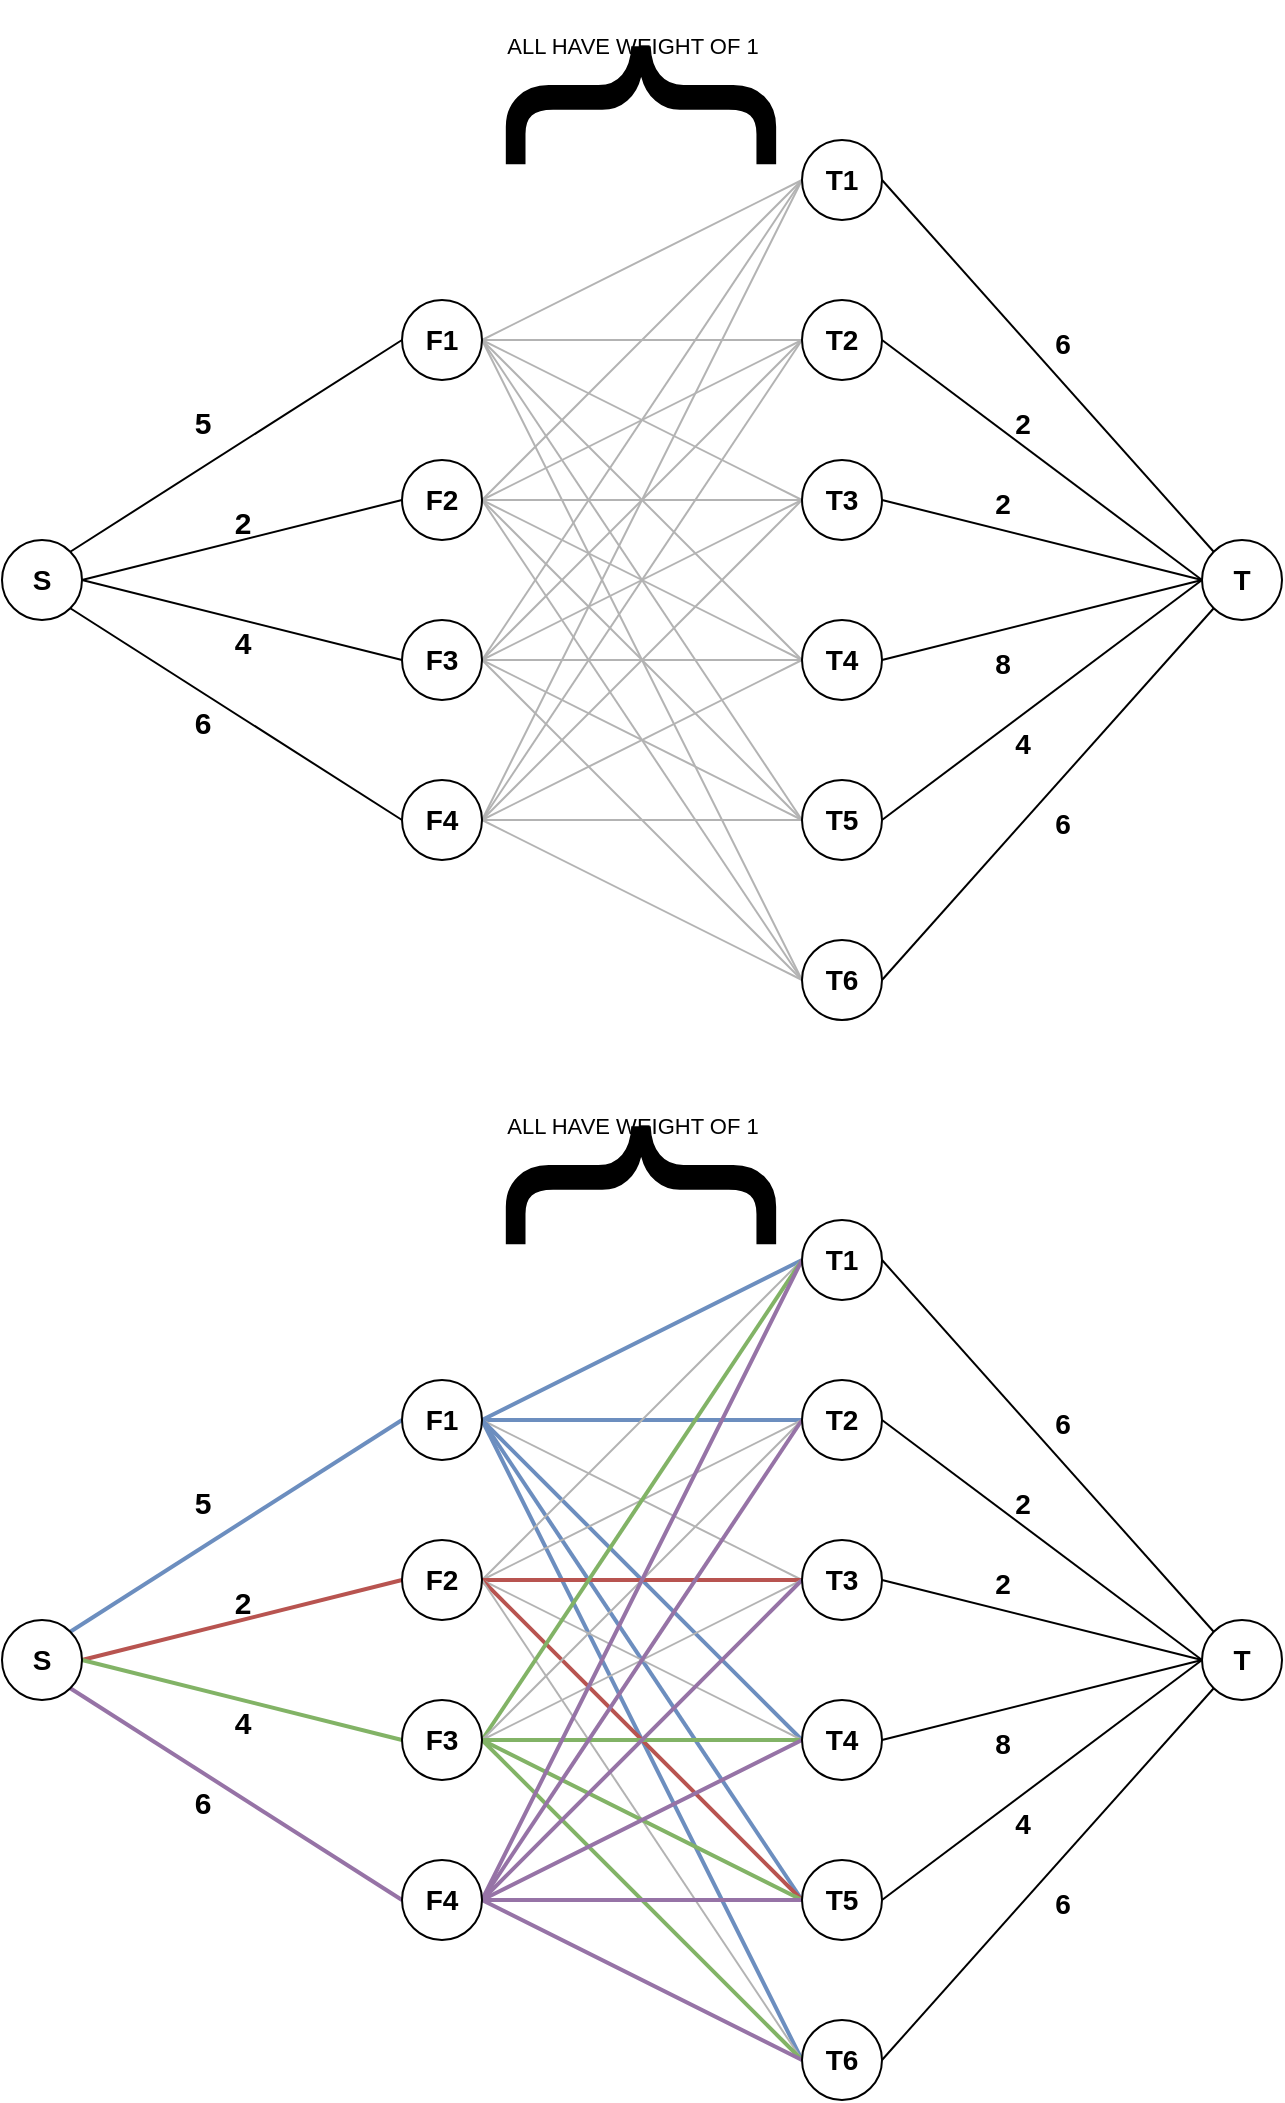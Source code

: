 <mxfile version="12.2.0" type="google" pages="1"><diagram id="Gkur_APzo8hTC4hf990P" name="Page-1"><mxGraphModel dx="1012" dy="471" grid="1" gridSize="10" guides="1" tooltips="1" connect="1" arrows="1" fold="1" page="1" pageScale="1" pageWidth="850" pageHeight="1100" math="0" shadow="0"><root><mxCell id="0"/><mxCell id="1" parent="0"/><mxCell id="HPpp56G_vl9pawkACeur-16" style="rounded=0;orthogonalLoop=1;jettySize=auto;html=1;exitX=1;exitY=0;exitDx=0;exitDy=0;entryX=0;entryY=0.5;entryDx=0;entryDy=0;endArrow=none;endFill=0;" edge="1" parent="1" source="HPpp56G_vl9pawkACeur-1" target="HPpp56G_vl9pawkACeur-2"><mxGeometry relative="1" as="geometry"/></mxCell><mxCell id="HPpp56G_vl9pawkACeur-17" style="edgeStyle=none;rounded=0;orthogonalLoop=1;jettySize=auto;html=1;exitX=1;exitY=0.5;exitDx=0;exitDy=0;entryX=0;entryY=0.5;entryDx=0;entryDy=0;endArrow=none;endFill=0;" edge="1" parent="1" source="HPpp56G_vl9pawkACeur-1" target="HPpp56G_vl9pawkACeur-3"><mxGeometry relative="1" as="geometry"/></mxCell><mxCell id="HPpp56G_vl9pawkACeur-19" style="edgeStyle=none;rounded=0;orthogonalLoop=1;jettySize=auto;html=1;exitX=1;exitY=0.5;exitDx=0;exitDy=0;entryX=0;entryY=0.5;entryDx=0;entryDy=0;endArrow=none;endFill=0;" edge="1" parent="1" source="HPpp56G_vl9pawkACeur-1" target="HPpp56G_vl9pawkACeur-4"><mxGeometry relative="1" as="geometry"/></mxCell><mxCell id="HPpp56G_vl9pawkACeur-20" style="edgeStyle=none;rounded=0;orthogonalLoop=1;jettySize=auto;html=1;exitX=1;exitY=1;exitDx=0;exitDy=0;entryX=0;entryY=0.5;entryDx=0;entryDy=0;endArrow=none;endFill=0;" edge="1" parent="1" source="HPpp56G_vl9pawkACeur-1" target="HPpp56G_vl9pawkACeur-5"><mxGeometry relative="1" as="geometry"/></mxCell><mxCell id="HPpp56G_vl9pawkACeur-1" value="&lt;b&gt;&lt;font style=&quot;font-size: 14px&quot;&gt;S&lt;/font&gt;&lt;/b&gt;" style="ellipse;whiteSpace=wrap;html=1;aspect=fixed;" vertex="1" parent="1"><mxGeometry x="40" y="280" width="40" height="40" as="geometry"/></mxCell><mxCell id="HPpp56G_vl9pawkACeur-21" style="edgeStyle=none;rounded=0;orthogonalLoop=1;jettySize=auto;html=1;exitX=1;exitY=0.5;exitDx=0;exitDy=0;entryX=0;entryY=0.5;entryDx=0;entryDy=0;endArrow=none;endFill=0;strokeColor=#B3B3B3;strokeWidth=1;" edge="1" parent="1" source="HPpp56G_vl9pawkACeur-2" target="HPpp56G_vl9pawkACeur-6"><mxGeometry relative="1" as="geometry"/></mxCell><mxCell id="HPpp56G_vl9pawkACeur-22" style="edgeStyle=none;rounded=0;orthogonalLoop=1;jettySize=auto;html=1;exitX=1;exitY=0.5;exitDx=0;exitDy=0;entryX=0;entryY=0.5;entryDx=0;entryDy=0;endArrow=none;endFill=0;strokeColor=#B3B3B3;" edge="1" parent="1" source="HPpp56G_vl9pawkACeur-2" target="HPpp56G_vl9pawkACeur-7"><mxGeometry relative="1" as="geometry"/></mxCell><mxCell id="HPpp56G_vl9pawkACeur-23" style="edgeStyle=none;rounded=0;orthogonalLoop=1;jettySize=auto;html=1;exitX=1;exitY=0.5;exitDx=0;exitDy=0;entryX=0;entryY=0.5;entryDx=0;entryDy=0;endArrow=none;endFill=0;strokeColor=#B3B3B3;" edge="1" parent="1" source="HPpp56G_vl9pawkACeur-2" target="HPpp56G_vl9pawkACeur-9"><mxGeometry relative="1" as="geometry"/></mxCell><mxCell id="HPpp56G_vl9pawkACeur-24" style="edgeStyle=none;rounded=0;orthogonalLoop=1;jettySize=auto;html=1;exitX=1;exitY=0.5;exitDx=0;exitDy=0;entryX=0;entryY=0.5;entryDx=0;entryDy=0;endArrow=none;endFill=0;strokeColor=#B3B3B3;" edge="1" parent="1" source="HPpp56G_vl9pawkACeur-2" target="HPpp56G_vl9pawkACeur-11"><mxGeometry relative="1" as="geometry"/></mxCell><mxCell id="HPpp56G_vl9pawkACeur-25" style="edgeStyle=none;rounded=0;orthogonalLoop=1;jettySize=auto;html=1;exitX=1;exitY=0.5;exitDx=0;exitDy=0;entryX=0;entryY=0.5;entryDx=0;entryDy=0;endArrow=none;endFill=0;strokeColor=#B3B3B3;" edge="1" parent="1" source="HPpp56G_vl9pawkACeur-2" target="HPpp56G_vl9pawkACeur-13"><mxGeometry relative="1" as="geometry"/></mxCell><mxCell id="HPpp56G_vl9pawkACeur-26" style="edgeStyle=none;rounded=0;orthogonalLoop=1;jettySize=auto;html=1;exitX=1;exitY=0.5;exitDx=0;exitDy=0;entryX=0;entryY=0.5;entryDx=0;entryDy=0;endArrow=none;endFill=0;strokeColor=#B3B3B3;" edge="1" parent="1" source="HPpp56G_vl9pawkACeur-2" target="HPpp56G_vl9pawkACeur-15"><mxGeometry relative="1" as="geometry"/></mxCell><mxCell id="HPpp56G_vl9pawkACeur-2" value="&lt;b&gt;&lt;font style=&quot;font-size: 14px&quot;&gt;F1&lt;/font&gt;&lt;/b&gt;" style="ellipse;whiteSpace=wrap;html=1;aspect=fixed;" vertex="1" parent="1"><mxGeometry x="240" y="160" width="40" height="40" as="geometry"/></mxCell><mxCell id="HPpp56G_vl9pawkACeur-27" style="edgeStyle=none;rounded=0;orthogonalLoop=1;jettySize=auto;html=1;exitX=1;exitY=0.5;exitDx=0;exitDy=0;entryX=0;entryY=0.5;entryDx=0;entryDy=0;endArrow=none;endFill=0;strokeColor=#B3B3B3;" edge="1" parent="1" source="HPpp56G_vl9pawkACeur-3" target="HPpp56G_vl9pawkACeur-6"><mxGeometry relative="1" as="geometry"/></mxCell><mxCell id="HPpp56G_vl9pawkACeur-28" style="edgeStyle=none;rounded=0;orthogonalLoop=1;jettySize=auto;html=1;exitX=1;exitY=0.5;exitDx=0;exitDy=0;entryX=0;entryY=0.5;entryDx=0;entryDy=0;endArrow=none;endFill=0;strokeColor=#B3B3B3;" edge="1" parent="1" source="HPpp56G_vl9pawkACeur-3" target="HPpp56G_vl9pawkACeur-7"><mxGeometry relative="1" as="geometry"/></mxCell><mxCell id="HPpp56G_vl9pawkACeur-29" style="edgeStyle=none;rounded=0;orthogonalLoop=1;jettySize=auto;html=1;exitX=1;exitY=0.5;exitDx=0;exitDy=0;entryX=0;entryY=0.5;entryDx=0;entryDy=0;endArrow=none;endFill=0;strokeColor=#B3B3B3;" edge="1" parent="1" source="HPpp56G_vl9pawkACeur-3" target="HPpp56G_vl9pawkACeur-9"><mxGeometry relative="1" as="geometry"/></mxCell><mxCell id="HPpp56G_vl9pawkACeur-30" style="edgeStyle=none;rounded=0;orthogonalLoop=1;jettySize=auto;html=1;exitX=1;exitY=0.5;exitDx=0;exitDy=0;entryX=0;entryY=0.5;entryDx=0;entryDy=0;endArrow=none;endFill=0;strokeColor=#B3B3B3;" edge="1" parent="1" source="HPpp56G_vl9pawkACeur-3" target="HPpp56G_vl9pawkACeur-11"><mxGeometry relative="1" as="geometry"/></mxCell><mxCell id="HPpp56G_vl9pawkACeur-31" style="edgeStyle=none;rounded=0;orthogonalLoop=1;jettySize=auto;html=1;exitX=1;exitY=0.5;exitDx=0;exitDy=0;entryX=0;entryY=0.5;entryDx=0;entryDy=0;endArrow=none;endFill=0;strokeColor=#B3B3B3;" edge="1" parent="1" source="HPpp56G_vl9pawkACeur-3" target="HPpp56G_vl9pawkACeur-13"><mxGeometry relative="1" as="geometry"/></mxCell><mxCell id="HPpp56G_vl9pawkACeur-33" style="edgeStyle=none;rounded=0;orthogonalLoop=1;jettySize=auto;html=1;exitX=1;exitY=0.5;exitDx=0;exitDy=0;entryX=0;entryY=0.5;entryDx=0;entryDy=0;endArrow=none;endFill=0;strokeColor=#B3B3B3;" edge="1" parent="1" source="HPpp56G_vl9pawkACeur-3" target="HPpp56G_vl9pawkACeur-15"><mxGeometry relative="1" as="geometry"/></mxCell><mxCell id="HPpp56G_vl9pawkACeur-3" value="&lt;font size=&quot;1&quot;&gt;&lt;b style=&quot;font-size: 14px&quot;&gt;F2&lt;/b&gt;&lt;/font&gt;" style="ellipse;whiteSpace=wrap;html=1;aspect=fixed;" vertex="1" parent="1"><mxGeometry x="240" y="240" width="40" height="40" as="geometry"/></mxCell><mxCell id="HPpp56G_vl9pawkACeur-34" style="edgeStyle=none;rounded=0;orthogonalLoop=1;jettySize=auto;html=1;exitX=1;exitY=0.5;exitDx=0;exitDy=0;entryX=0;entryY=0.5;entryDx=0;entryDy=0;endArrow=none;endFill=0;strokeColor=#B3B3B3;" edge="1" parent="1" source="HPpp56G_vl9pawkACeur-4" target="HPpp56G_vl9pawkACeur-6"><mxGeometry relative="1" as="geometry"/></mxCell><mxCell id="HPpp56G_vl9pawkACeur-35" style="edgeStyle=none;rounded=0;orthogonalLoop=1;jettySize=auto;html=1;exitX=1;exitY=0.5;exitDx=0;exitDy=0;entryX=0;entryY=0.5;entryDx=0;entryDy=0;endArrow=none;endFill=0;strokeColor=#B3B3B3;" edge="1" parent="1" source="HPpp56G_vl9pawkACeur-4" target="HPpp56G_vl9pawkACeur-7"><mxGeometry relative="1" as="geometry"/></mxCell><mxCell id="HPpp56G_vl9pawkACeur-36" style="edgeStyle=none;rounded=0;orthogonalLoop=1;jettySize=auto;html=1;exitX=1;exitY=0.5;exitDx=0;exitDy=0;entryX=0;entryY=0.5;entryDx=0;entryDy=0;endArrow=none;endFill=0;strokeColor=#B3B3B3;" edge="1" parent="1" source="HPpp56G_vl9pawkACeur-4" target="HPpp56G_vl9pawkACeur-9"><mxGeometry relative="1" as="geometry"/></mxCell><mxCell id="HPpp56G_vl9pawkACeur-37" style="edgeStyle=none;rounded=0;orthogonalLoop=1;jettySize=auto;html=1;exitX=1;exitY=0.5;exitDx=0;exitDy=0;entryX=0;entryY=0.5;entryDx=0;entryDy=0;endArrow=none;endFill=0;strokeColor=#B3B3B3;" edge="1" parent="1" source="HPpp56G_vl9pawkACeur-4" target="HPpp56G_vl9pawkACeur-11"><mxGeometry relative="1" as="geometry"/></mxCell><mxCell id="HPpp56G_vl9pawkACeur-38" style="edgeStyle=none;rounded=0;orthogonalLoop=1;jettySize=auto;html=1;exitX=1;exitY=0.5;exitDx=0;exitDy=0;entryX=0;entryY=0.5;entryDx=0;entryDy=0;endArrow=none;endFill=0;strokeColor=#B3B3B3;" edge="1" parent="1" source="HPpp56G_vl9pawkACeur-4" target="HPpp56G_vl9pawkACeur-13"><mxGeometry relative="1" as="geometry"/></mxCell><mxCell id="HPpp56G_vl9pawkACeur-39" style="edgeStyle=none;rounded=0;orthogonalLoop=1;jettySize=auto;html=1;exitX=1;exitY=0.5;exitDx=0;exitDy=0;entryX=0;entryY=0.5;entryDx=0;entryDy=0;endArrow=none;endFill=0;strokeColor=#B3B3B3;" edge="1" parent="1" source="HPpp56G_vl9pawkACeur-4" target="HPpp56G_vl9pawkACeur-15"><mxGeometry relative="1" as="geometry"/></mxCell><mxCell id="HPpp56G_vl9pawkACeur-4" value="&lt;b&gt;&lt;font style=&quot;font-size: 14px&quot;&gt;F3&lt;/font&gt;&lt;/b&gt;" style="ellipse;whiteSpace=wrap;html=1;aspect=fixed;" vertex="1" parent="1"><mxGeometry x="240" y="320" width="40" height="40" as="geometry"/></mxCell><mxCell id="HPpp56G_vl9pawkACeur-40" style="edgeStyle=none;rounded=0;orthogonalLoop=1;jettySize=auto;html=1;exitX=1;exitY=0.5;exitDx=0;exitDy=0;entryX=0;entryY=0.5;entryDx=0;entryDy=0;endArrow=none;endFill=0;strokeColor=#B3B3B3;" edge="1" parent="1" source="HPpp56G_vl9pawkACeur-5" target="HPpp56G_vl9pawkACeur-6"><mxGeometry relative="1" as="geometry"/></mxCell><mxCell id="HPpp56G_vl9pawkACeur-41" style="edgeStyle=none;rounded=0;orthogonalLoop=1;jettySize=auto;html=1;exitX=1;exitY=0.5;exitDx=0;exitDy=0;entryX=0;entryY=0.5;entryDx=0;entryDy=0;endArrow=none;endFill=0;strokeColor=#B3B3B3;" edge="1" parent="1" source="HPpp56G_vl9pawkACeur-5" target="HPpp56G_vl9pawkACeur-7"><mxGeometry relative="1" as="geometry"/></mxCell><mxCell id="HPpp56G_vl9pawkACeur-42" style="edgeStyle=none;rounded=0;orthogonalLoop=1;jettySize=auto;html=1;exitX=1;exitY=0.5;exitDx=0;exitDy=0;entryX=0;entryY=0.5;entryDx=0;entryDy=0;endArrow=none;endFill=0;strokeColor=#B3B3B3;" edge="1" parent="1" source="HPpp56G_vl9pawkACeur-5" target="HPpp56G_vl9pawkACeur-9"><mxGeometry relative="1" as="geometry"/></mxCell><mxCell id="HPpp56G_vl9pawkACeur-43" style="edgeStyle=none;rounded=0;orthogonalLoop=1;jettySize=auto;html=1;exitX=1;exitY=0.5;exitDx=0;exitDy=0;entryX=0;entryY=0.5;entryDx=0;entryDy=0;endArrow=none;endFill=0;strokeColor=#B3B3B3;" edge="1" parent="1" source="HPpp56G_vl9pawkACeur-5" target="HPpp56G_vl9pawkACeur-11"><mxGeometry relative="1" as="geometry"/></mxCell><mxCell id="HPpp56G_vl9pawkACeur-44" style="edgeStyle=none;rounded=0;orthogonalLoop=1;jettySize=auto;html=1;exitX=1;exitY=0.5;exitDx=0;exitDy=0;entryX=0;entryY=0.5;entryDx=0;entryDy=0;endArrow=none;endFill=0;strokeColor=#B3B3B3;" edge="1" parent="1" source="HPpp56G_vl9pawkACeur-5" target="HPpp56G_vl9pawkACeur-13"><mxGeometry relative="1" as="geometry"/></mxCell><mxCell id="HPpp56G_vl9pawkACeur-45" style="edgeStyle=none;rounded=0;orthogonalLoop=1;jettySize=auto;html=1;exitX=1;exitY=0.5;exitDx=0;exitDy=0;entryX=0;entryY=0.5;entryDx=0;entryDy=0;endArrow=none;endFill=0;strokeColor=#B3B3B3;" edge="1" parent="1" source="HPpp56G_vl9pawkACeur-5" target="HPpp56G_vl9pawkACeur-15"><mxGeometry relative="1" as="geometry"/></mxCell><mxCell id="HPpp56G_vl9pawkACeur-5" value="&lt;font style=&quot;font-size: 14px&quot;&gt;&lt;b&gt;F4&lt;/b&gt;&lt;/font&gt;" style="ellipse;whiteSpace=wrap;html=1;aspect=fixed;" vertex="1" parent="1"><mxGeometry x="240" y="400" width="40" height="40" as="geometry"/></mxCell><mxCell id="HPpp56G_vl9pawkACeur-51" style="edgeStyle=none;rounded=0;orthogonalLoop=1;jettySize=auto;html=1;exitX=1;exitY=0.5;exitDx=0;exitDy=0;entryX=0;entryY=0;entryDx=0;entryDy=0;endArrow=none;endFill=0;strokeColor=#000000;fontSize=15;" edge="1" parent="1" source="HPpp56G_vl9pawkACeur-6" target="HPpp56G_vl9pawkACeur-50"><mxGeometry relative="1" as="geometry"/></mxCell><mxCell id="HPpp56G_vl9pawkACeur-6" value="&lt;b&gt;&lt;font style=&quot;font-size: 14px&quot;&gt;T1&lt;/font&gt;&lt;/b&gt;" style="ellipse;whiteSpace=wrap;html=1;aspect=fixed;" vertex="1" parent="1"><mxGeometry x="440" y="80" width="40" height="40" as="geometry"/></mxCell><mxCell id="HPpp56G_vl9pawkACeur-52" style="edgeStyle=none;rounded=0;orthogonalLoop=1;jettySize=auto;html=1;exitX=1;exitY=0.5;exitDx=0;exitDy=0;entryX=0;entryY=0.5;entryDx=0;entryDy=0;endArrow=none;endFill=0;strokeColor=#000000;fontSize=15;" edge="1" parent="1" source="HPpp56G_vl9pawkACeur-7" target="HPpp56G_vl9pawkACeur-50"><mxGeometry relative="1" as="geometry"/></mxCell><mxCell id="HPpp56G_vl9pawkACeur-7" value="&lt;b style=&quot;white-space: normal&quot;&gt;&lt;font style=&quot;font-size: 14px&quot;&gt;T2&lt;/font&gt;&lt;/b&gt;" style="ellipse;whiteSpace=wrap;html=1;aspect=fixed;" vertex="1" parent="1"><mxGeometry x="440" y="160" width="40" height="40" as="geometry"/></mxCell><mxCell id="HPpp56G_vl9pawkACeur-54" style="edgeStyle=none;rounded=0;orthogonalLoop=1;jettySize=auto;html=1;exitX=1;exitY=0.5;exitDx=0;exitDy=0;entryX=0;entryY=0.5;entryDx=0;entryDy=0;endArrow=none;endFill=0;strokeColor=#000000;fontSize=15;" edge="1" parent="1" source="HPpp56G_vl9pawkACeur-9" target="HPpp56G_vl9pawkACeur-50"><mxGeometry relative="1" as="geometry"/></mxCell><mxCell id="HPpp56G_vl9pawkACeur-9" value="&lt;b style=&quot;white-space: normal&quot;&gt;&lt;font style=&quot;font-size: 14px&quot;&gt;T3&lt;/font&gt;&lt;/b&gt;" style="ellipse;whiteSpace=wrap;html=1;aspect=fixed;" vertex="1" parent="1"><mxGeometry x="440" y="240" width="40" height="40" as="geometry"/></mxCell><mxCell id="HPpp56G_vl9pawkACeur-55" style="edgeStyle=none;rounded=0;orthogonalLoop=1;jettySize=auto;html=1;exitX=1;exitY=0.5;exitDx=0;exitDy=0;entryX=0;entryY=0.5;entryDx=0;entryDy=0;endArrow=none;endFill=0;strokeColor=#000000;fontSize=15;" edge="1" parent="1" source="HPpp56G_vl9pawkACeur-11" target="HPpp56G_vl9pawkACeur-50"><mxGeometry relative="1" as="geometry"/></mxCell><mxCell id="HPpp56G_vl9pawkACeur-11" value="&lt;b style=&quot;white-space: normal&quot;&gt;&lt;font style=&quot;font-size: 14px&quot;&gt;T4&lt;/font&gt;&lt;/b&gt;" style="ellipse;whiteSpace=wrap;html=1;aspect=fixed;" vertex="1" parent="1"><mxGeometry x="440" y="320" width="40" height="40" as="geometry"/></mxCell><mxCell id="HPpp56G_vl9pawkACeur-56" style="edgeStyle=none;rounded=0;orthogonalLoop=1;jettySize=auto;html=1;exitX=1;exitY=0.5;exitDx=0;exitDy=0;entryX=0;entryY=0.5;entryDx=0;entryDy=0;endArrow=none;endFill=0;strokeColor=#000000;fontSize=15;" edge="1" parent="1" source="HPpp56G_vl9pawkACeur-13" target="HPpp56G_vl9pawkACeur-50"><mxGeometry relative="1" as="geometry"/></mxCell><mxCell id="HPpp56G_vl9pawkACeur-13" value="&lt;b style=&quot;white-space: normal&quot;&gt;&lt;font style=&quot;font-size: 14px&quot;&gt;T5&lt;/font&gt;&lt;/b&gt;" style="ellipse;whiteSpace=wrap;html=1;aspect=fixed;" vertex="1" parent="1"><mxGeometry x="440" y="400" width="40" height="40" as="geometry"/></mxCell><mxCell id="HPpp56G_vl9pawkACeur-57" style="edgeStyle=none;rounded=0;orthogonalLoop=1;jettySize=auto;html=1;exitX=1;exitY=0.5;exitDx=0;exitDy=0;entryX=0;entryY=1;entryDx=0;entryDy=0;endArrow=none;endFill=0;strokeColor=#000000;fontSize=15;" edge="1" parent="1" source="HPpp56G_vl9pawkACeur-15" target="HPpp56G_vl9pawkACeur-50"><mxGeometry relative="1" as="geometry"/></mxCell><mxCell id="HPpp56G_vl9pawkACeur-15" value="&lt;b style=&quot;white-space: normal&quot;&gt;&lt;font style=&quot;font-size: 14px&quot;&gt;T6&lt;/font&gt;&lt;/b&gt;" style="ellipse;whiteSpace=wrap;html=1;aspect=fixed;" vertex="1" parent="1"><mxGeometry x="440" y="480" width="40" height="40" as="geometry"/></mxCell><mxCell id="HPpp56G_vl9pawkACeur-46" value="5" style="text;html=1;resizable=0;points=[];autosize=1;align=center;verticalAlign=top;spacingTop=-4;fontStyle=1;fontSize=15;" vertex="1" parent="1"><mxGeometry x="130" y="210" width="20" height="20" as="geometry"/></mxCell><mxCell id="HPpp56G_vl9pawkACeur-47" value="2" style="text;html=1;resizable=0;points=[];autosize=1;align=center;verticalAlign=top;spacingTop=-4;fontStyle=1;fontSize=15;" vertex="1" parent="1"><mxGeometry x="150" y="260" width="20" height="20" as="geometry"/></mxCell><mxCell id="HPpp56G_vl9pawkACeur-48" value="4" style="text;html=1;resizable=0;points=[];autosize=1;align=center;verticalAlign=top;spacingTop=-4;fontStyle=1;fontSize=15;" vertex="1" parent="1"><mxGeometry x="150" y="320" width="20" height="20" as="geometry"/></mxCell><mxCell id="HPpp56G_vl9pawkACeur-49" value="6" style="text;html=1;resizable=0;points=[];autosize=1;align=center;verticalAlign=top;spacingTop=-4;fontStyle=1;fontSize=15;" vertex="1" parent="1"><mxGeometry x="130" y="360" width="20" height="20" as="geometry"/></mxCell><mxCell id="HPpp56G_vl9pawkACeur-50" value="&lt;b&gt;&lt;font style=&quot;font-size: 14px&quot;&gt;T&lt;/font&gt;&lt;/b&gt;" style="ellipse;whiteSpace=wrap;html=1;aspect=fixed;" vertex="1" parent="1"><mxGeometry x="640" y="280" width="40" height="40" as="geometry"/></mxCell><mxCell id="HPpp56G_vl9pawkACeur-58" value="&lt;b&gt;&lt;font style=&quot;font-size: 14px&quot;&gt;6&lt;/font&gt;&lt;/b&gt;" style="text;html=1;resizable=0;points=[];autosize=1;align=center;verticalAlign=top;spacingTop=-4;fontSize=15;" vertex="1" parent="1"><mxGeometry x="560" y="170" width="20" height="20" as="geometry"/></mxCell><mxCell id="HPpp56G_vl9pawkACeur-59" value="&lt;b&gt;&lt;font style=&quot;font-size: 14px&quot;&gt;2&lt;/font&gt;&lt;/b&gt;" style="text;html=1;resizable=0;points=[];autosize=1;align=center;verticalAlign=top;spacingTop=-4;fontSize=15;" vertex="1" parent="1"><mxGeometry x="540" y="210" width="20" height="20" as="geometry"/></mxCell><mxCell id="HPpp56G_vl9pawkACeur-60" value="&lt;b&gt;&lt;font style=&quot;font-size: 14px&quot;&gt;2&lt;/font&gt;&lt;/b&gt;" style="text;html=1;resizable=0;points=[];autosize=1;align=center;verticalAlign=top;spacingTop=-4;fontSize=15;" vertex="1" parent="1"><mxGeometry x="530" y="250" width="20" height="20" as="geometry"/></mxCell><mxCell id="HPpp56G_vl9pawkACeur-61" value="&lt;b&gt;&lt;font style=&quot;font-size: 14px&quot;&gt;8&lt;/font&gt;&lt;/b&gt;" style="text;html=1;resizable=0;points=[];autosize=1;align=center;verticalAlign=top;spacingTop=-4;fontSize=15;" vertex="1" parent="1"><mxGeometry x="530" y="330" width="20" height="20" as="geometry"/></mxCell><mxCell id="HPpp56G_vl9pawkACeur-62" value="&lt;b&gt;&lt;font style=&quot;font-size: 14px&quot;&gt;4&lt;/font&gt;&lt;/b&gt;" style="text;html=1;resizable=0;points=[];autosize=1;align=center;verticalAlign=top;spacingTop=-4;fontSize=15;" vertex="1" parent="1"><mxGeometry x="540" y="370" width="20" height="20" as="geometry"/></mxCell><mxCell id="HPpp56G_vl9pawkACeur-63" value="&lt;b&gt;&lt;font style=&quot;font-size: 14px&quot;&gt;6&lt;/font&gt;&lt;/b&gt;" style="text;html=1;resizable=0;points=[];autosize=1;align=center;verticalAlign=top;spacingTop=-4;fontSize=15;" vertex="1" parent="1"><mxGeometry x="560" y="410" width="20" height="20" as="geometry"/></mxCell><mxCell id="HPpp56G_vl9pawkACeur-65" value="&lt;font style=&quot;font-size: 11px&quot;&gt;ALL HAVE WEIGHT OF 1&lt;/font&gt;" style="text;html=1;resizable=0;points=[];autosize=1;align=center;verticalAlign=top;spacingTop=-4;fontSize=15;" vertex="1" parent="1"><mxGeometry x="285" y="20" width="140" height="20" as="geometry"/></mxCell><mxCell id="HPpp56G_vl9pawkACeur-68" value="&lt;p&gt;&lt;font style=&quot;font-size: 145px&quot; face=&quot;Courier New&quot;&gt;{&lt;/font&gt;&lt;/p&gt;" style="text;html=1;resizable=0;points=[];autosize=1;align=center;verticalAlign=top;spacingTop=-4;fontSize=15;rotation=90;strokeWidth=1;" vertex="1" parent="1"><mxGeometry x="375" y="20" width="100" height="80" as="geometry"/></mxCell><mxCell id="HPpp56G_vl9pawkACeur-75" style="rounded=0;orthogonalLoop=1;jettySize=auto;html=1;exitX=1;exitY=0;exitDx=0;exitDy=0;entryX=0;entryY=0.5;entryDx=0;entryDy=0;endArrow=none;endFill=0;fillColor=#dae8fc;strokeColor=#6c8ebf;strokeWidth=2;" edge="1" parent="1" source="HPpp56G_vl9pawkACeur-79" target="HPpp56G_vl9pawkACeur-86"><mxGeometry relative="1" as="geometry"/></mxCell><mxCell id="HPpp56G_vl9pawkACeur-76" style="edgeStyle=none;rounded=0;orthogonalLoop=1;jettySize=auto;html=1;exitX=1;exitY=0.5;exitDx=0;exitDy=0;entryX=0;entryY=0.5;entryDx=0;entryDy=0;endArrow=none;endFill=0;strokeWidth=2;fillColor=#f8cecc;strokeColor=#b85450;" edge="1" parent="1" source="HPpp56G_vl9pawkACeur-79" target="HPpp56G_vl9pawkACeur-93"><mxGeometry relative="1" as="geometry"/></mxCell><mxCell id="HPpp56G_vl9pawkACeur-77" style="edgeStyle=none;rounded=0;orthogonalLoop=1;jettySize=auto;html=1;exitX=1;exitY=0.5;exitDx=0;exitDy=0;entryX=0;entryY=0.5;entryDx=0;entryDy=0;endArrow=none;endFill=0;fillColor=#d5e8d4;strokeColor=#82b366;strokeWidth=2;" edge="1" parent="1" source="HPpp56G_vl9pawkACeur-79" target="HPpp56G_vl9pawkACeur-100"><mxGeometry relative="1" as="geometry"/></mxCell><mxCell id="HPpp56G_vl9pawkACeur-78" style="edgeStyle=none;rounded=0;orthogonalLoop=1;jettySize=auto;html=1;exitX=1;exitY=1;exitDx=0;exitDy=0;entryX=0;entryY=0.5;entryDx=0;entryDy=0;endArrow=none;endFill=0;fillColor=#e1d5e7;strokeColor=#9673a6;strokeWidth=2;" edge="1" parent="1" source="HPpp56G_vl9pawkACeur-79" target="HPpp56G_vl9pawkACeur-107"><mxGeometry relative="1" as="geometry"/></mxCell><mxCell id="HPpp56G_vl9pawkACeur-79" value="&lt;b&gt;&lt;font style=&quot;font-size: 14px&quot;&gt;S&lt;/font&gt;&lt;/b&gt;" style="ellipse;whiteSpace=wrap;html=1;aspect=fixed;" vertex="1" parent="1"><mxGeometry x="40" y="820" width="40" height="40" as="geometry"/></mxCell><mxCell id="HPpp56G_vl9pawkACeur-80" style="edgeStyle=none;rounded=0;orthogonalLoop=1;jettySize=auto;html=1;exitX=1;exitY=0.5;exitDx=0;exitDy=0;entryX=0;entryY=0.5;entryDx=0;entryDy=0;endArrow=none;endFill=0;strokeColor=#6c8ebf;strokeWidth=2;fillColor=#dae8fc;" edge="1" parent="1" source="HPpp56G_vl9pawkACeur-86" target="HPpp56G_vl9pawkACeur-109"><mxGeometry relative="1" as="geometry"/></mxCell><mxCell id="HPpp56G_vl9pawkACeur-81" style="edgeStyle=none;rounded=0;orthogonalLoop=1;jettySize=auto;html=1;exitX=1;exitY=0.5;exitDx=0;exitDy=0;entryX=0;entryY=0.5;entryDx=0;entryDy=0;endArrow=none;endFill=0;strokeColor=#6c8ebf;fillColor=#dae8fc;strokeWidth=2;" edge="1" parent="1" source="HPpp56G_vl9pawkACeur-86" target="HPpp56G_vl9pawkACeur-111"><mxGeometry relative="1" as="geometry"/></mxCell><mxCell id="HPpp56G_vl9pawkACeur-82" style="edgeStyle=none;rounded=0;orthogonalLoop=1;jettySize=auto;html=1;exitX=1;exitY=0.5;exitDx=0;exitDy=0;entryX=0;entryY=0.5;entryDx=0;entryDy=0;endArrow=none;endFill=0;strokeColor=#B3B3B3;" edge="1" parent="1" source="HPpp56G_vl9pawkACeur-86" target="HPpp56G_vl9pawkACeur-113"><mxGeometry relative="1" as="geometry"/></mxCell><mxCell id="HPpp56G_vl9pawkACeur-83" style="edgeStyle=none;rounded=0;orthogonalLoop=1;jettySize=auto;html=1;exitX=1;exitY=0.5;exitDx=0;exitDy=0;entryX=0;entryY=0.5;entryDx=0;entryDy=0;endArrow=none;endFill=0;strokeColor=#6c8ebf;fillColor=#dae8fc;strokeWidth=2;" edge="1" parent="1" source="HPpp56G_vl9pawkACeur-86" target="HPpp56G_vl9pawkACeur-115"><mxGeometry relative="1" as="geometry"/></mxCell><mxCell id="HPpp56G_vl9pawkACeur-84" style="edgeStyle=none;rounded=0;orthogonalLoop=1;jettySize=auto;html=1;exitX=1;exitY=0.5;exitDx=0;exitDy=0;entryX=0;entryY=0.5;entryDx=0;entryDy=0;endArrow=none;endFill=0;strokeColor=#6c8ebf;fillColor=#dae8fc;strokeWidth=2;" edge="1" parent="1" source="HPpp56G_vl9pawkACeur-86" target="HPpp56G_vl9pawkACeur-117"><mxGeometry relative="1" as="geometry"/></mxCell><mxCell id="HPpp56G_vl9pawkACeur-85" style="edgeStyle=none;rounded=0;orthogonalLoop=1;jettySize=auto;html=1;exitX=1;exitY=0.5;exitDx=0;exitDy=0;entryX=0;entryY=0.5;entryDx=0;entryDy=0;endArrow=none;endFill=0;strokeColor=#6c8ebf;fillColor=#dae8fc;strokeWidth=2;" edge="1" parent="1" source="HPpp56G_vl9pawkACeur-86" target="HPpp56G_vl9pawkACeur-119"><mxGeometry relative="1" as="geometry"/></mxCell><mxCell id="HPpp56G_vl9pawkACeur-86" value="&lt;b&gt;&lt;font style=&quot;font-size: 14px&quot;&gt;F1&lt;/font&gt;&lt;/b&gt;" style="ellipse;whiteSpace=wrap;html=1;aspect=fixed;" vertex="1" parent="1"><mxGeometry x="240" y="700" width="40" height="40" as="geometry"/></mxCell><mxCell id="HPpp56G_vl9pawkACeur-87" style="edgeStyle=none;rounded=0;orthogonalLoop=1;jettySize=auto;html=1;exitX=1;exitY=0.5;exitDx=0;exitDy=0;entryX=0;entryY=0.5;entryDx=0;entryDy=0;endArrow=none;endFill=0;strokeColor=#B3B3B3;" edge="1" parent="1" source="HPpp56G_vl9pawkACeur-93" target="HPpp56G_vl9pawkACeur-109"><mxGeometry relative="1" as="geometry"/></mxCell><mxCell id="HPpp56G_vl9pawkACeur-88" style="edgeStyle=none;rounded=0;orthogonalLoop=1;jettySize=auto;html=1;exitX=1;exitY=0.5;exitDx=0;exitDy=0;entryX=0;entryY=0.5;entryDx=0;entryDy=0;endArrow=none;endFill=0;strokeColor=#B3B3B3;" edge="1" parent="1" source="HPpp56G_vl9pawkACeur-93" target="HPpp56G_vl9pawkACeur-111"><mxGeometry relative="1" as="geometry"/></mxCell><mxCell id="HPpp56G_vl9pawkACeur-89" style="edgeStyle=none;rounded=0;orthogonalLoop=1;jettySize=auto;html=1;exitX=1;exitY=0.5;exitDx=0;exitDy=0;entryX=0;entryY=0.5;entryDx=0;entryDy=0;endArrow=none;endFill=0;strokeColor=#b85450;fillColor=#f8cecc;strokeWidth=2;" edge="1" parent="1" source="HPpp56G_vl9pawkACeur-93" target="HPpp56G_vl9pawkACeur-113"><mxGeometry relative="1" as="geometry"/></mxCell><mxCell id="HPpp56G_vl9pawkACeur-90" style="edgeStyle=none;rounded=0;orthogonalLoop=1;jettySize=auto;html=1;exitX=1;exitY=0.5;exitDx=0;exitDy=0;entryX=0;entryY=0.5;entryDx=0;entryDy=0;endArrow=none;endFill=0;strokeColor=#B3B3B3;" edge="1" parent="1" source="HPpp56G_vl9pawkACeur-93" target="HPpp56G_vl9pawkACeur-115"><mxGeometry relative="1" as="geometry"/></mxCell><mxCell id="HPpp56G_vl9pawkACeur-91" style="edgeStyle=none;rounded=0;orthogonalLoop=1;jettySize=auto;html=1;exitX=1;exitY=0.5;exitDx=0;exitDy=0;entryX=0;entryY=0.5;entryDx=0;entryDy=0;endArrow=none;endFill=0;strokeColor=#b85450;strokeWidth=2;fillColor=#f8cecc;" edge="1" parent="1" source="HPpp56G_vl9pawkACeur-93" target="HPpp56G_vl9pawkACeur-117"><mxGeometry relative="1" as="geometry"/></mxCell><mxCell id="HPpp56G_vl9pawkACeur-92" style="edgeStyle=none;rounded=0;orthogonalLoop=1;jettySize=auto;html=1;exitX=1;exitY=0.5;exitDx=0;exitDy=0;entryX=0;entryY=0.5;entryDx=0;entryDy=0;endArrow=none;endFill=0;strokeColor=#B3B3B3;" edge="1" parent="1" source="HPpp56G_vl9pawkACeur-93" target="HPpp56G_vl9pawkACeur-119"><mxGeometry relative="1" as="geometry"/></mxCell><mxCell id="HPpp56G_vl9pawkACeur-93" value="&lt;font size=&quot;1&quot;&gt;&lt;b style=&quot;font-size: 14px&quot;&gt;F2&lt;/b&gt;&lt;/font&gt;" style="ellipse;whiteSpace=wrap;html=1;aspect=fixed;" vertex="1" parent="1"><mxGeometry x="240" y="780" width="40" height="40" as="geometry"/></mxCell><mxCell id="HPpp56G_vl9pawkACeur-94" style="edgeStyle=none;rounded=0;orthogonalLoop=1;jettySize=auto;html=1;exitX=1;exitY=0.5;exitDx=0;exitDy=0;entryX=0;entryY=0.5;entryDx=0;entryDy=0;endArrow=none;endFill=0;strokeColor=#82b366;strokeWidth=2;fillColor=#d5e8d4;" edge="1" parent="1" source="HPpp56G_vl9pawkACeur-100" target="HPpp56G_vl9pawkACeur-109"><mxGeometry relative="1" as="geometry"/></mxCell><mxCell id="HPpp56G_vl9pawkACeur-95" style="edgeStyle=none;rounded=0;orthogonalLoop=1;jettySize=auto;html=1;exitX=1;exitY=0.5;exitDx=0;exitDy=0;entryX=0;entryY=0.5;entryDx=0;entryDy=0;endArrow=none;endFill=0;strokeColor=#B3B3B3;" edge="1" parent="1" source="HPpp56G_vl9pawkACeur-100" target="HPpp56G_vl9pawkACeur-111"><mxGeometry relative="1" as="geometry"/></mxCell><mxCell id="HPpp56G_vl9pawkACeur-96" style="edgeStyle=none;rounded=0;orthogonalLoop=1;jettySize=auto;html=1;exitX=1;exitY=0.5;exitDx=0;exitDy=0;entryX=0;entryY=0.5;entryDx=0;entryDy=0;endArrow=none;endFill=0;strokeColor=#B3B3B3;" edge="1" parent="1" source="HPpp56G_vl9pawkACeur-100" target="HPpp56G_vl9pawkACeur-113"><mxGeometry relative="1" as="geometry"/></mxCell><mxCell id="HPpp56G_vl9pawkACeur-97" style="edgeStyle=none;rounded=0;orthogonalLoop=1;jettySize=auto;html=1;exitX=1;exitY=0.5;exitDx=0;exitDy=0;entryX=0;entryY=0.5;entryDx=0;entryDy=0;endArrow=none;endFill=0;strokeColor=#82b366;strokeWidth=2;fillColor=#d5e8d4;" edge="1" parent="1" source="HPpp56G_vl9pawkACeur-100" target="HPpp56G_vl9pawkACeur-115"><mxGeometry relative="1" as="geometry"/></mxCell><mxCell id="HPpp56G_vl9pawkACeur-98" style="edgeStyle=none;rounded=0;orthogonalLoop=1;jettySize=auto;html=1;exitX=1;exitY=0.5;exitDx=0;exitDy=0;entryX=0;entryY=0.5;entryDx=0;entryDy=0;endArrow=none;endFill=0;strokeColor=#82b366;strokeWidth=2;fillColor=#d5e8d4;" edge="1" parent="1" source="HPpp56G_vl9pawkACeur-100" target="HPpp56G_vl9pawkACeur-117"><mxGeometry relative="1" as="geometry"/></mxCell><mxCell id="HPpp56G_vl9pawkACeur-99" style="edgeStyle=none;rounded=0;orthogonalLoop=1;jettySize=auto;html=1;exitX=1;exitY=0.5;exitDx=0;exitDy=0;entryX=0;entryY=0.5;entryDx=0;entryDy=0;endArrow=none;endFill=0;strokeColor=#82b366;strokeWidth=2;fillColor=#d5e8d4;" edge="1" parent="1" source="HPpp56G_vl9pawkACeur-100" target="HPpp56G_vl9pawkACeur-119"><mxGeometry relative="1" as="geometry"/></mxCell><mxCell id="HPpp56G_vl9pawkACeur-100" value="&lt;b&gt;&lt;font style=&quot;font-size: 14px&quot;&gt;F3&lt;/font&gt;&lt;/b&gt;" style="ellipse;whiteSpace=wrap;html=1;aspect=fixed;" vertex="1" parent="1"><mxGeometry x="240" y="860" width="40" height="40" as="geometry"/></mxCell><mxCell id="HPpp56G_vl9pawkACeur-101" style="edgeStyle=none;rounded=0;orthogonalLoop=1;jettySize=auto;html=1;exitX=1;exitY=0.5;exitDx=0;exitDy=0;entryX=0;entryY=0.5;entryDx=0;entryDy=0;endArrow=none;endFill=0;strokeColor=#9673a6;fillColor=#e1d5e7;strokeWidth=2;" edge="1" parent="1" source="HPpp56G_vl9pawkACeur-107" target="HPpp56G_vl9pawkACeur-109"><mxGeometry relative="1" as="geometry"/></mxCell><mxCell id="HPpp56G_vl9pawkACeur-102" style="edgeStyle=none;rounded=0;orthogonalLoop=1;jettySize=auto;html=1;exitX=1;exitY=0.5;exitDx=0;exitDy=0;entryX=0;entryY=0.5;entryDx=0;entryDy=0;endArrow=none;endFill=0;strokeColor=#9673a6;strokeWidth=2;fillColor=#e1d5e7;" edge="1" parent="1" source="HPpp56G_vl9pawkACeur-107" target="HPpp56G_vl9pawkACeur-111"><mxGeometry relative="1" as="geometry"/></mxCell><mxCell id="HPpp56G_vl9pawkACeur-103" style="edgeStyle=none;rounded=0;orthogonalLoop=1;jettySize=auto;html=1;exitX=1;exitY=0.5;exitDx=0;exitDy=0;entryX=0;entryY=0.5;entryDx=0;entryDy=0;endArrow=none;endFill=0;strokeColor=#9673a6;strokeWidth=2;fillColor=#e1d5e7;" edge="1" parent="1" source="HPpp56G_vl9pawkACeur-107" target="HPpp56G_vl9pawkACeur-113"><mxGeometry relative="1" as="geometry"/></mxCell><mxCell id="HPpp56G_vl9pawkACeur-104" style="edgeStyle=none;rounded=0;orthogonalLoop=1;jettySize=auto;html=1;exitX=1;exitY=0.5;exitDx=0;exitDy=0;entryX=0;entryY=0.5;entryDx=0;entryDy=0;endArrow=none;endFill=0;strokeColor=#9673a6;fillColor=#e1d5e7;strokeWidth=2;" edge="1" parent="1" source="HPpp56G_vl9pawkACeur-107" target="HPpp56G_vl9pawkACeur-115"><mxGeometry relative="1" as="geometry"/></mxCell><mxCell id="HPpp56G_vl9pawkACeur-105" style="edgeStyle=none;rounded=0;orthogonalLoop=1;jettySize=auto;html=1;exitX=1;exitY=0.5;exitDx=0;exitDy=0;entryX=0;entryY=0.5;entryDx=0;entryDy=0;endArrow=none;endFill=0;strokeColor=#9673a6;strokeWidth=2;fillColor=#e1d5e7;" edge="1" parent="1" source="HPpp56G_vl9pawkACeur-107" target="HPpp56G_vl9pawkACeur-117"><mxGeometry relative="1" as="geometry"/></mxCell><mxCell id="HPpp56G_vl9pawkACeur-106" style="edgeStyle=none;rounded=0;orthogonalLoop=1;jettySize=auto;html=1;exitX=1;exitY=0.5;exitDx=0;exitDy=0;entryX=0;entryY=0.5;entryDx=0;entryDy=0;endArrow=none;endFill=0;strokeColor=#9673a6;fillColor=#e1d5e7;strokeWidth=2;" edge="1" parent="1" source="HPpp56G_vl9pawkACeur-107" target="HPpp56G_vl9pawkACeur-119"><mxGeometry relative="1" as="geometry"/></mxCell><mxCell id="HPpp56G_vl9pawkACeur-107" value="&lt;font style=&quot;font-size: 14px&quot;&gt;&lt;b&gt;F4&lt;/b&gt;&lt;/font&gt;" style="ellipse;whiteSpace=wrap;html=1;aspect=fixed;" vertex="1" parent="1"><mxGeometry x="240" y="940" width="40" height="40" as="geometry"/></mxCell><mxCell id="HPpp56G_vl9pawkACeur-108" style="edgeStyle=none;rounded=0;orthogonalLoop=1;jettySize=auto;html=1;exitX=1;exitY=0.5;exitDx=0;exitDy=0;entryX=0;entryY=0;entryDx=0;entryDy=0;endArrow=none;endFill=0;strokeColor=#000000;fontSize=15;" edge="1" parent="1" source="HPpp56G_vl9pawkACeur-109" target="HPpp56G_vl9pawkACeur-124"><mxGeometry relative="1" as="geometry"/></mxCell><mxCell id="HPpp56G_vl9pawkACeur-109" value="&lt;b&gt;&lt;font style=&quot;font-size: 14px&quot;&gt;T1&lt;/font&gt;&lt;/b&gt;" style="ellipse;whiteSpace=wrap;html=1;aspect=fixed;" vertex="1" parent="1"><mxGeometry x="440" y="620" width="40" height="40" as="geometry"/></mxCell><mxCell id="HPpp56G_vl9pawkACeur-110" style="edgeStyle=none;rounded=0;orthogonalLoop=1;jettySize=auto;html=1;exitX=1;exitY=0.5;exitDx=0;exitDy=0;entryX=0;entryY=0.5;entryDx=0;entryDy=0;endArrow=none;endFill=0;strokeColor=#000000;fontSize=15;" edge="1" parent="1" source="HPpp56G_vl9pawkACeur-111" target="HPpp56G_vl9pawkACeur-124"><mxGeometry relative="1" as="geometry"/></mxCell><mxCell id="HPpp56G_vl9pawkACeur-111" value="&lt;b style=&quot;white-space: normal&quot;&gt;&lt;font style=&quot;font-size: 14px&quot;&gt;T2&lt;/font&gt;&lt;/b&gt;" style="ellipse;whiteSpace=wrap;html=1;aspect=fixed;" vertex="1" parent="1"><mxGeometry x="440" y="700" width="40" height="40" as="geometry"/></mxCell><mxCell id="HPpp56G_vl9pawkACeur-112" style="edgeStyle=none;rounded=0;orthogonalLoop=1;jettySize=auto;html=1;exitX=1;exitY=0.5;exitDx=0;exitDy=0;entryX=0;entryY=0.5;entryDx=0;entryDy=0;endArrow=none;endFill=0;strokeColor=#000000;fontSize=15;" edge="1" parent="1" source="HPpp56G_vl9pawkACeur-113" target="HPpp56G_vl9pawkACeur-124"><mxGeometry relative="1" as="geometry"/></mxCell><mxCell id="HPpp56G_vl9pawkACeur-113" value="&lt;b style=&quot;white-space: normal&quot;&gt;&lt;font style=&quot;font-size: 14px&quot;&gt;T3&lt;/font&gt;&lt;/b&gt;" style="ellipse;whiteSpace=wrap;html=1;aspect=fixed;" vertex="1" parent="1"><mxGeometry x="440" y="780" width="40" height="40" as="geometry"/></mxCell><mxCell id="HPpp56G_vl9pawkACeur-114" style="edgeStyle=none;rounded=0;orthogonalLoop=1;jettySize=auto;html=1;exitX=1;exitY=0.5;exitDx=0;exitDy=0;entryX=0;entryY=0.5;entryDx=0;entryDy=0;endArrow=none;endFill=0;strokeColor=#000000;fontSize=15;" edge="1" parent="1" source="HPpp56G_vl9pawkACeur-115" target="HPpp56G_vl9pawkACeur-124"><mxGeometry relative="1" as="geometry"/></mxCell><mxCell id="HPpp56G_vl9pawkACeur-115" value="&lt;b style=&quot;white-space: normal&quot;&gt;&lt;font style=&quot;font-size: 14px&quot;&gt;T4&lt;/font&gt;&lt;/b&gt;" style="ellipse;whiteSpace=wrap;html=1;aspect=fixed;" vertex="1" parent="1"><mxGeometry x="440" y="860" width="40" height="40" as="geometry"/></mxCell><mxCell id="HPpp56G_vl9pawkACeur-116" style="edgeStyle=none;rounded=0;orthogonalLoop=1;jettySize=auto;html=1;exitX=1;exitY=0.5;exitDx=0;exitDy=0;entryX=0;entryY=0.5;entryDx=0;entryDy=0;endArrow=none;endFill=0;strokeColor=#000000;fontSize=15;" edge="1" parent="1" source="HPpp56G_vl9pawkACeur-117" target="HPpp56G_vl9pawkACeur-124"><mxGeometry relative="1" as="geometry"/></mxCell><mxCell id="HPpp56G_vl9pawkACeur-117" value="&lt;b style=&quot;white-space: normal&quot;&gt;&lt;font style=&quot;font-size: 14px&quot;&gt;T5&lt;/font&gt;&lt;/b&gt;" style="ellipse;whiteSpace=wrap;html=1;aspect=fixed;" vertex="1" parent="1"><mxGeometry x="440" y="940" width="40" height="40" as="geometry"/></mxCell><mxCell id="HPpp56G_vl9pawkACeur-118" style="edgeStyle=none;rounded=0;orthogonalLoop=1;jettySize=auto;html=1;exitX=1;exitY=0.5;exitDx=0;exitDy=0;entryX=0;entryY=1;entryDx=0;entryDy=0;endArrow=none;endFill=0;strokeColor=#000000;fontSize=15;" edge="1" parent="1" source="HPpp56G_vl9pawkACeur-119" target="HPpp56G_vl9pawkACeur-124"><mxGeometry relative="1" as="geometry"/></mxCell><mxCell id="HPpp56G_vl9pawkACeur-119" value="&lt;b style=&quot;white-space: normal&quot;&gt;&lt;font style=&quot;font-size: 14px&quot;&gt;T6&lt;/font&gt;&lt;/b&gt;" style="ellipse;whiteSpace=wrap;html=1;aspect=fixed;" vertex="1" parent="1"><mxGeometry x="440" y="1020" width="40" height="40" as="geometry"/></mxCell><mxCell id="HPpp56G_vl9pawkACeur-120" value="5" style="text;html=1;resizable=0;points=[];autosize=1;align=center;verticalAlign=top;spacingTop=-4;fontStyle=1;fontSize=15;" vertex="1" parent="1"><mxGeometry x="130" y="750" width="20" height="20" as="geometry"/></mxCell><mxCell id="HPpp56G_vl9pawkACeur-121" value="2" style="text;html=1;resizable=0;points=[];autosize=1;align=center;verticalAlign=top;spacingTop=-4;fontStyle=1;fontSize=15;" vertex="1" parent="1"><mxGeometry x="150" y="800" width="20" height="20" as="geometry"/></mxCell><mxCell id="HPpp56G_vl9pawkACeur-122" value="4" style="text;html=1;resizable=0;points=[];autosize=1;align=center;verticalAlign=top;spacingTop=-4;fontStyle=1;fontSize=15;" vertex="1" parent="1"><mxGeometry x="150" y="860" width="20" height="20" as="geometry"/></mxCell><mxCell id="HPpp56G_vl9pawkACeur-123" value="6" style="text;html=1;resizable=0;points=[];autosize=1;align=center;verticalAlign=top;spacingTop=-4;fontStyle=1;fontSize=15;" vertex="1" parent="1"><mxGeometry x="130" y="900" width="20" height="20" as="geometry"/></mxCell><mxCell id="HPpp56G_vl9pawkACeur-124" value="&lt;b&gt;&lt;font style=&quot;font-size: 14px&quot;&gt;T&lt;/font&gt;&lt;/b&gt;" style="ellipse;whiteSpace=wrap;html=1;aspect=fixed;" vertex="1" parent="1"><mxGeometry x="640" y="820" width="40" height="40" as="geometry"/></mxCell><mxCell id="HPpp56G_vl9pawkACeur-125" value="&lt;b&gt;&lt;font style=&quot;font-size: 14px&quot;&gt;6&lt;/font&gt;&lt;/b&gt;" style="text;html=1;resizable=0;points=[];autosize=1;align=center;verticalAlign=top;spacingTop=-4;fontSize=15;" vertex="1" parent="1"><mxGeometry x="560" y="710" width="20" height="20" as="geometry"/></mxCell><mxCell id="HPpp56G_vl9pawkACeur-126" value="&lt;b&gt;&lt;font style=&quot;font-size: 14px&quot;&gt;2&lt;/font&gt;&lt;/b&gt;" style="text;html=1;resizable=0;points=[];autosize=1;align=center;verticalAlign=top;spacingTop=-4;fontSize=15;" vertex="1" parent="1"><mxGeometry x="540" y="750" width="20" height="20" as="geometry"/></mxCell><mxCell id="HPpp56G_vl9pawkACeur-127" value="&lt;b&gt;&lt;font style=&quot;font-size: 14px&quot;&gt;2&lt;/font&gt;&lt;/b&gt;" style="text;html=1;resizable=0;points=[];autosize=1;align=center;verticalAlign=top;spacingTop=-4;fontSize=15;" vertex="1" parent="1"><mxGeometry x="530" y="790" width="20" height="20" as="geometry"/></mxCell><mxCell id="HPpp56G_vl9pawkACeur-128" value="&lt;b&gt;&lt;font style=&quot;font-size: 14px&quot;&gt;8&lt;/font&gt;&lt;/b&gt;" style="text;html=1;resizable=0;points=[];autosize=1;align=center;verticalAlign=top;spacingTop=-4;fontSize=15;" vertex="1" parent="1"><mxGeometry x="530" y="870" width="20" height="20" as="geometry"/></mxCell><mxCell id="HPpp56G_vl9pawkACeur-129" value="&lt;b&gt;&lt;font style=&quot;font-size: 14px&quot;&gt;4&lt;/font&gt;&lt;/b&gt;" style="text;html=1;resizable=0;points=[];autosize=1;align=center;verticalAlign=top;spacingTop=-4;fontSize=15;" vertex="1" parent="1"><mxGeometry x="540" y="910" width="20" height="20" as="geometry"/></mxCell><mxCell id="HPpp56G_vl9pawkACeur-130" value="&lt;b&gt;&lt;font style=&quot;font-size: 14px&quot;&gt;6&lt;/font&gt;&lt;/b&gt;" style="text;html=1;resizable=0;points=[];autosize=1;align=center;verticalAlign=top;spacingTop=-4;fontSize=15;" vertex="1" parent="1"><mxGeometry x="560" y="950" width="20" height="20" as="geometry"/></mxCell><mxCell id="HPpp56G_vl9pawkACeur-131" value="&lt;font style=&quot;font-size: 11px&quot;&gt;ALL HAVE WEIGHT OF 1&lt;/font&gt;" style="text;html=1;resizable=0;points=[];autosize=1;align=center;verticalAlign=top;spacingTop=-4;fontSize=15;" vertex="1" parent="1"><mxGeometry x="285" y="560" width="140" height="20" as="geometry"/></mxCell><mxCell id="HPpp56G_vl9pawkACeur-132" value="&lt;p&gt;&lt;font style=&quot;font-size: 145px&quot; face=&quot;Courier New&quot;&gt;{&lt;/font&gt;&lt;/p&gt;" style="text;html=1;resizable=0;points=[];autosize=1;align=center;verticalAlign=top;spacingTop=-4;fontSize=15;rotation=90;strokeWidth=1;" vertex="1" parent="1"><mxGeometry x="375" y="560" width="100" height="80" as="geometry"/></mxCell></root></mxGraphModel></diagram></mxfile>